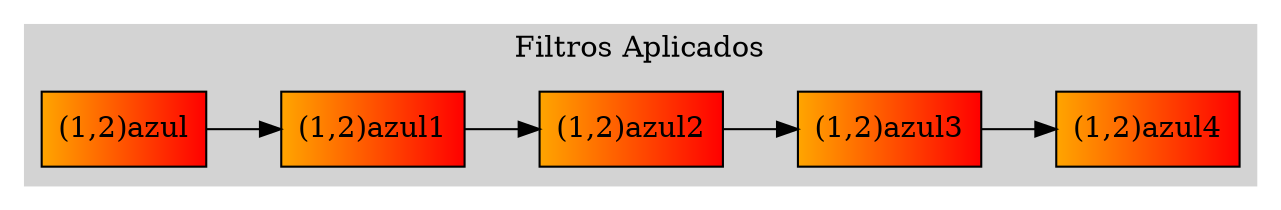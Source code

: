 digraph arbol
{
	rankdir=LR;
	graph [nodesep=0.3];
	subgraph cluster_0{
	style=filled;
	color=lightgrey;
	labelloc=t;
	node [shape = record, style="filled"fillcolor="orange:red",width=0.7,height=0.5];

	NodoazulX1Y2[label="{(1,2)azul}"];
	Nodoazul1X1Y2[label="{(1,2)azul1}"];
	Nodoazul2X1Y2[label="{(1,2)azul2}"];
	Nodoazul3X1Y2[label="{(1,2)azul3}"];
	Nodoazul4X1Y2[label="{(1,2)azul4}"];


	NodoazulX1Y2->Nodoazul1X1Y2;
	Nodoazul1X1Y2->Nodoazul2X1Y2;
	Nodoazul2X1Y2->Nodoazul3X1Y2;
	Nodoazul3X1Y2->Nodoazul4X1Y2;


	label="Filtros Aplicados";


	}
}
